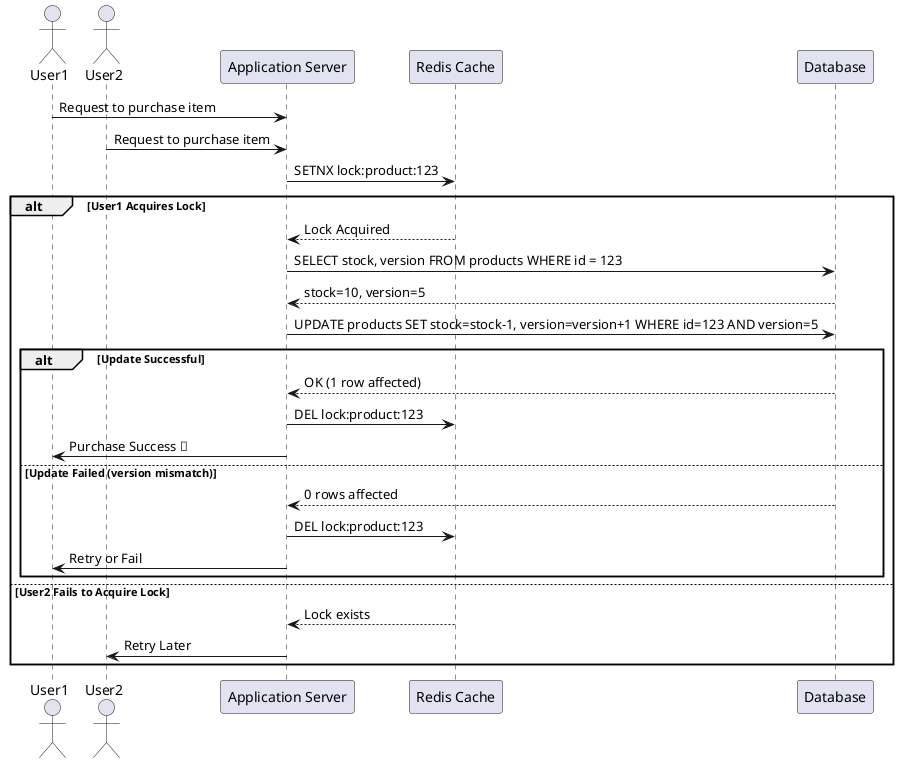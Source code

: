 @startuml
  actor User1
  actor User2
  participant "Application Server" as App
  participant "Redis Cache" as Redis
  participant "Database" as DB

  User1 -> App: Request to purchase item
  User2 -> App: Request to purchase item

  App -> Redis: SETNX lock:product:123
  alt User1 Acquires Lock
      Redis --> App: Lock Acquired
      App -> DB: SELECT stock, version FROM products WHERE id = 123
      DB --> App: stock=10, version=5
      App -> DB: UPDATE products SET stock=stock-1, version=version+1 WHERE id=123 AND version=5
      alt Update Successful
          DB --> App: OK (1 row affected)
          App -> Redis: DEL lock:product:123
          App -> User1: Purchase Success 🎉
      else Update Failed (version mismatch)
          DB --> App: 0 rows affected
          App -> Redis: DEL lock:product:123
          App -> User1: Retry or Fail 
      end
  else User2 Fails to Acquire Lock
      Redis --> App: Lock exists
      App -> User2: Retry Later 
  end
@enduml
